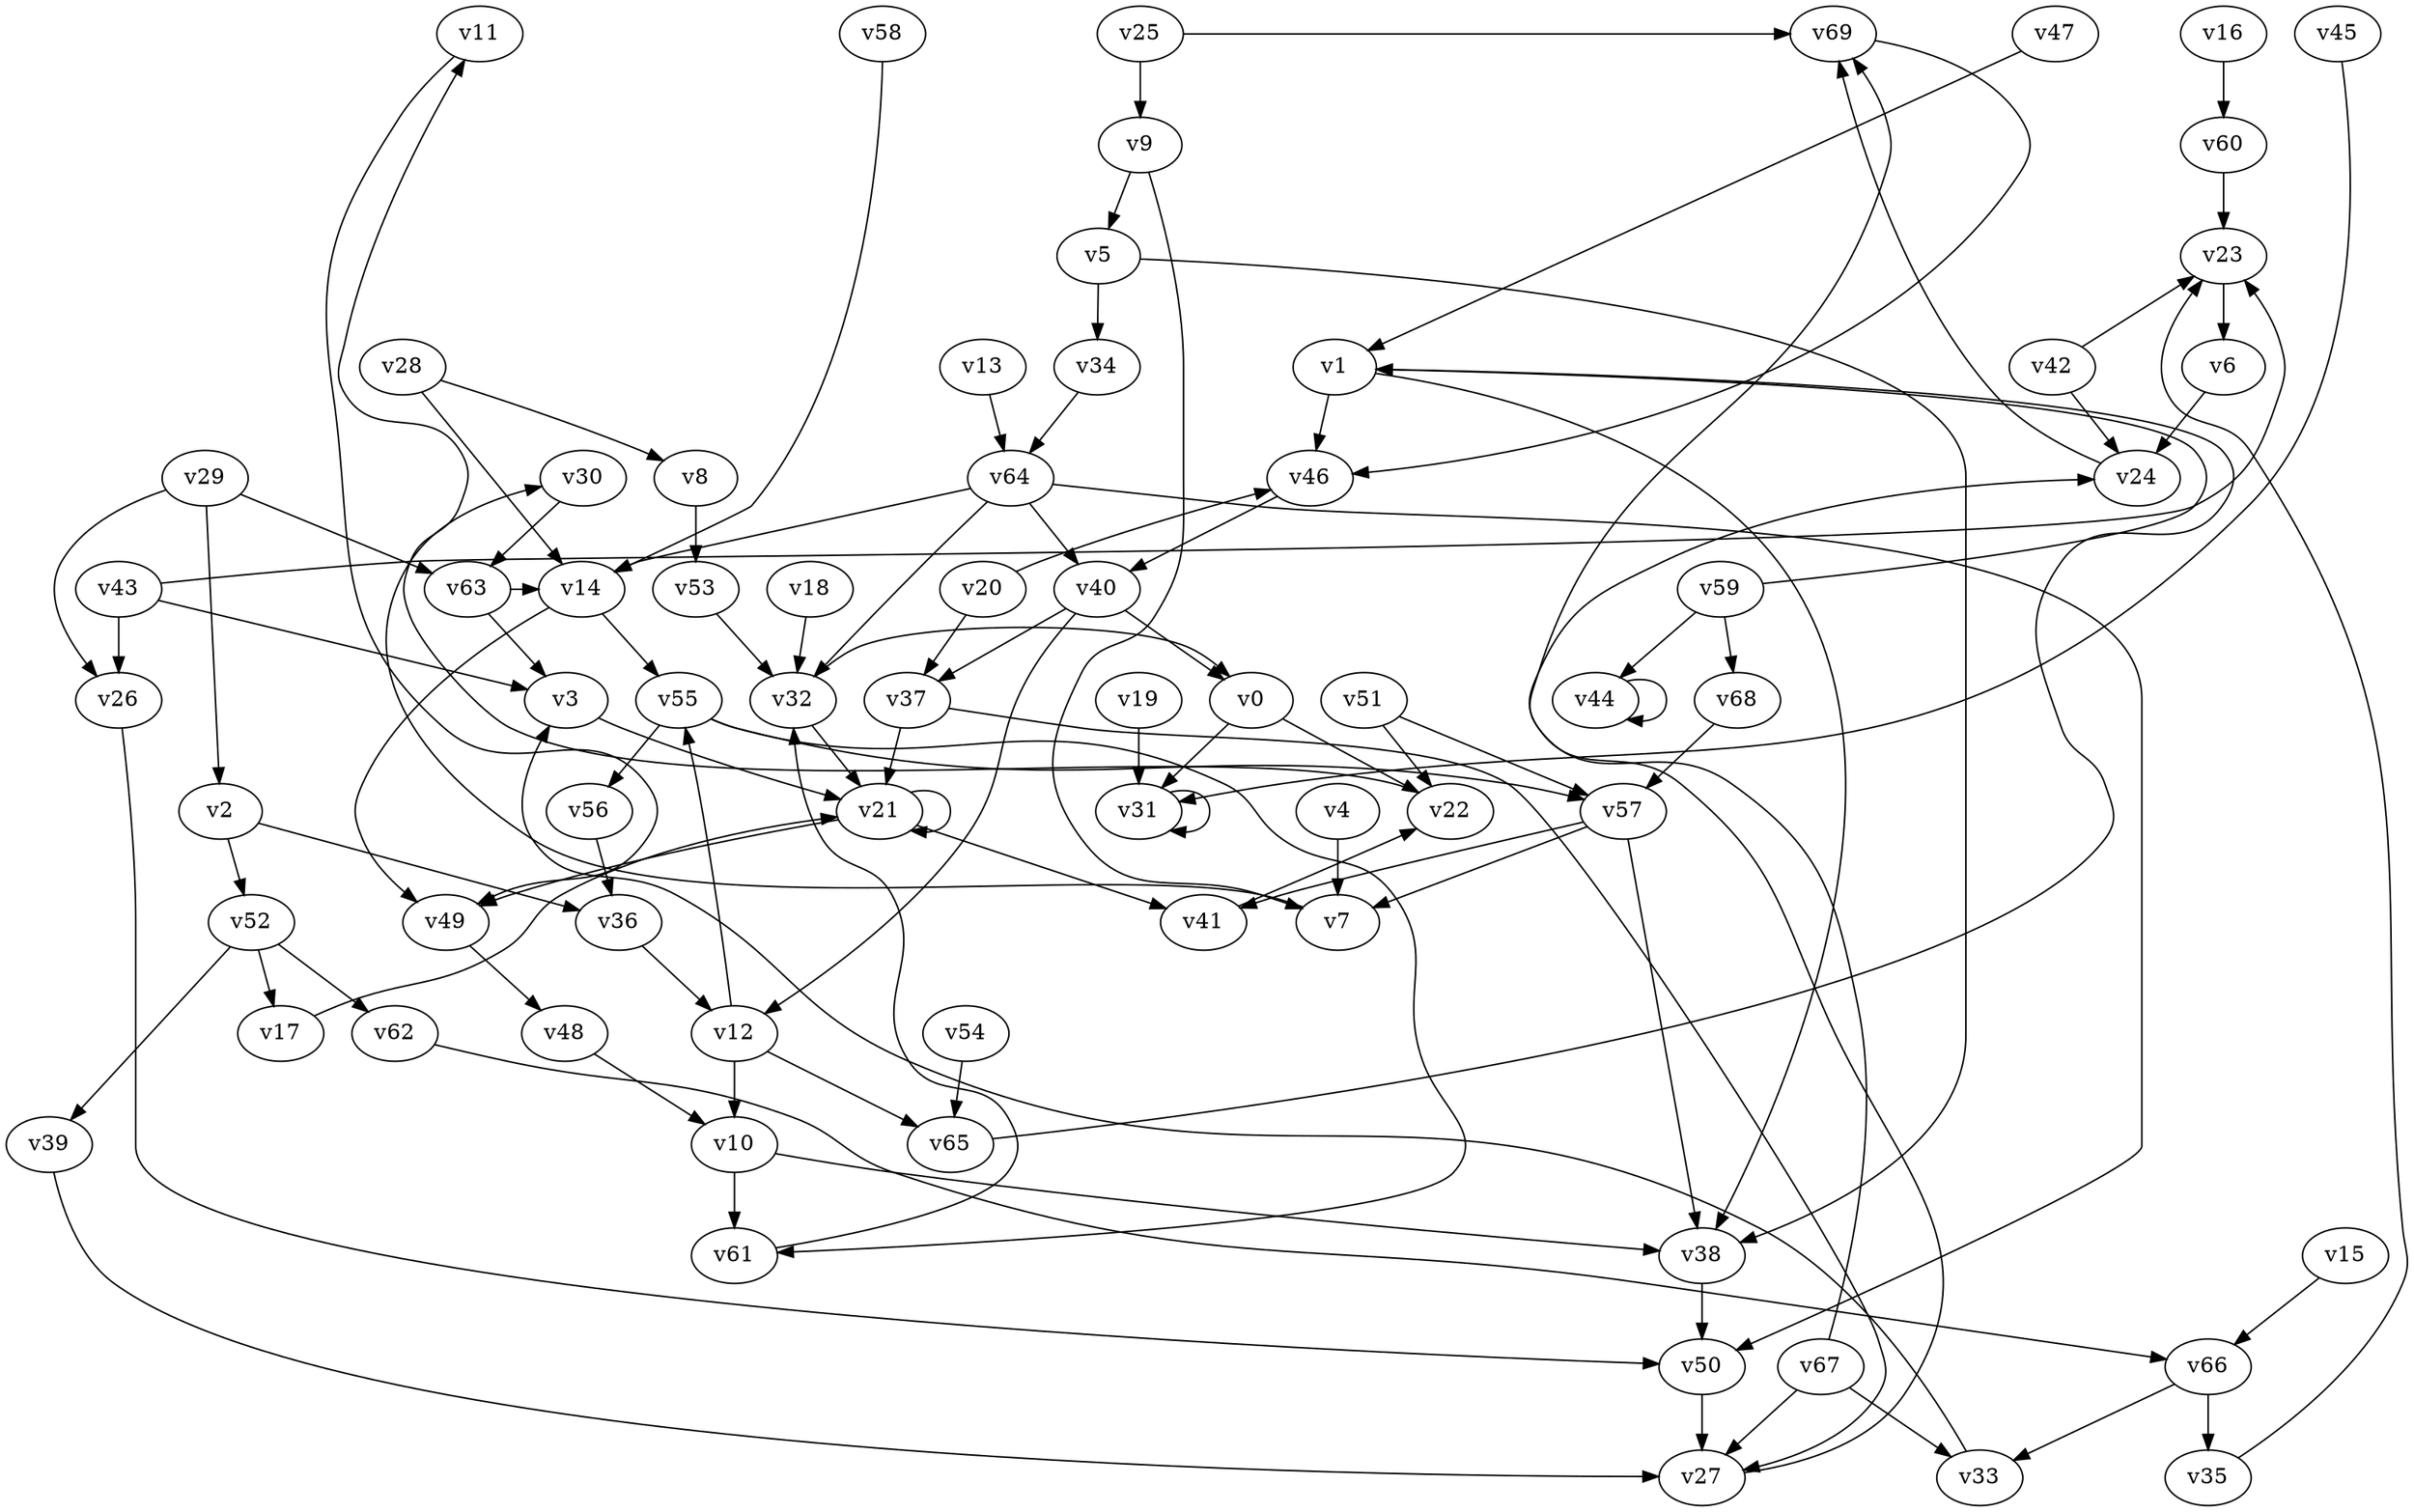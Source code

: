 // Benchmark game 101 - 70 vertices
// time_bound: 22
// targets: v9
digraph G {
    v0 [name="v0", player=0];
    v1 [name="v1", player=1];
    v2 [name="v2", player=0];
    v3 [name="v3", player=0];
    v4 [name="v4", player=0];
    v5 [name="v5", player=0];
    v6 [name="v6", player=0];
    v7 [name="v7", player=0];
    v8 [name="v8", player=1];
    v9 [name="v9", player=0, target=1];
    v10 [name="v10", player=1];
    v11 [name="v11", player=0];
    v12 [name="v12", player=0];
    v13 [name="v13", player=0];
    v14 [name="v14", player=1];
    v15 [name="v15", player=0];
    v16 [name="v16", player=0];
    v17 [name="v17", player=1];
    v18 [name="v18", player=1];
    v19 [name="v19", player=0];
    v20 [name="v20", player=1];
    v21 [name="v21", player=0];
    v22 [name="v22", player=1];
    v23 [name="v23", player=1];
    v24 [name="v24", player=1];
    v25 [name="v25", player=0];
    v26 [name="v26", player=0];
    v27 [name="v27", player=1];
    v28 [name="v28", player=0];
    v29 [name="v29", player=1];
    v30 [name="v30", player=1];
    v31 [name="v31", player=1];
    v32 [name="v32", player=1];
    v33 [name="v33", player=0];
    v34 [name="v34", player=0];
    v35 [name="v35", player=1];
    v36 [name="v36", player=0];
    v37 [name="v37", player=1];
    v38 [name="v38", player=1];
    v39 [name="v39", player=1];
    v40 [name="v40", player=1];
    v41 [name="v41", player=1];
    v42 [name="v42", player=1];
    v43 [name="v43", player=1];
    v44 [name="v44", player=0];
    v45 [name="v45", player=1];
    v46 [name="v46", player=0];
    v47 [name="v47", player=1];
    v48 [name="v48", player=0];
    v49 [name="v49", player=1];
    v50 [name="v50", player=0];
    v51 [name="v51", player=1];
    v52 [name="v52", player=0];
    v53 [name="v53", player=1];
    v54 [name="v54", player=1];
    v55 [name="v55", player=0];
    v56 [name="v56", player=1];
    v57 [name="v57", player=1];
    v58 [name="v58", player=0];
    v59 [name="v59", player=1];
    v60 [name="v60", player=0];
    v61 [name="v61", player=1];
    v62 [name="v62", player=1];
    v63 [name="v63", player=0];
    v64 [name="v64", player=0];
    v65 [name="v65", player=0];
    v66 [name="v66", player=1];
    v67 [name="v67", player=1];
    v68 [name="v68", player=0];
    v69 [name="v69", player=1];

    v0 -> v31;
    v1 -> v38;
    v2 -> v52;
    v3 -> v21;
    v4 -> v7;
    v5 -> v34;
    v6 -> v24;
    v7 -> v30 [constraint="t < 11"];
    v8 -> v53;
    v9 -> v5;
    v10 -> v38;
    v11 -> v49 [constraint="t >= 4"];
    v12 -> v65;
    v13 -> v64;
    v14 -> v49;
    v15 -> v66;
    v16 -> v60;
    v17 -> v21 [constraint="t < 14"];
    v18 -> v32;
    v19 -> v31;
    v20 -> v46 [constraint="t < 14"];
    v21 -> v41;
    v22 -> v11 [constraint="t < 9"];
    v23 -> v6;
    v24 -> v69 [constraint="t mod 3 == 0"];
    v25 -> v69 [constraint="t >= 1"];
    v26 -> v50;
    v27 -> v24 [constraint="t < 14"];
    v28 -> v8;
    v29 -> v26;
    v30 -> v63;
    v31 -> v31;
    v32 -> v0 [constraint="t mod 3 == 0"];
    v33 -> v3 [constraint="t >= 1"];
    v34 -> v64;
    v35 -> v23 [constraint="t mod 3 == 0"];
    v36 -> v12;
    v37 -> v27 [constraint="t >= 2"];
    v38 -> v50;
    v39 -> v27;
    v40 -> v37;
    v41 -> v22 [constraint="t < 5"];
    v42 -> v23 [constraint="t mod 5 == 3"];
    v43 -> v23 [constraint="t >= 2"];
    v44 -> v44;
    v45 -> v31 [constraint="t < 12"];
    v46 -> v40;
    v47 -> v1 [constraint="t >= 1"];
    v48 -> v10;
    v49 -> v48;
    v50 -> v27;
    v51 -> v22;
    v52 -> v39;
    v53 -> v32;
    v54 -> v65;
    v55 -> v61 [constraint="t >= 3"];
    v56 -> v36;
    v57 -> v38;
    v58 -> v14 [constraint="t mod 2 == 1"];
    v59 -> v1 [constraint="t >= 5"];
    v60 -> v23;
    v61 -> v32 [constraint="t mod 3 == 2"];
    v62 -> v66 [constraint="t mod 3 == 1"];
    v63 -> v14 [constraint="t >= 2"];
    v64 -> v14;
    v65 -> v1 [constraint="t mod 3 == 0"];
    v66 -> v33;
    v67 -> v69 [constraint="t mod 4 == 1"];
    v68 -> v57;
    v69 -> v46 [constraint="t >= 2"];
    v28 -> v14;
    v12 -> v55;
    v59 -> v44;
    v37 -> v21;
    v67 -> v27;
    v21 -> v49;
    v63 -> v3;
    v12 -> v10;
    v51 -> v57;
    v14 -> v55;
    v59 -> v68;
    v52 -> v17;
    v0 -> v22;
    v40 -> v12;
    v42 -> v24;
    v64 -> v50;
    v32 -> v21;
    v55 -> v56;
    v29 -> v2;
    v21 -> v21;
    v5 -> v38;
    v10 -> v61;
    v43 -> v26;
    v2 -> v36;
    v1 -> v46;
    v25 -> v9;
    v66 -> v35;
    v9 -> v7;
    v43 -> v3;
    v57 -> v41;
    v40 -> v0;
    v67 -> v33;
    v64 -> v40;
    v20 -> v37;
    v52 -> v62;
    v57 -> v7;
    v29 -> v63;
    v64 -> v32;
    v55 -> v57;
}
